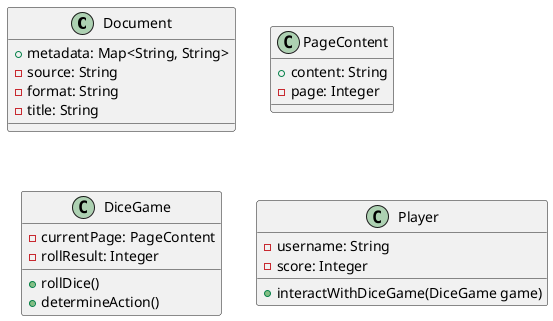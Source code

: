 @startuml

class Document {
    + metadata: Map<String, String>
    - source: String
    - format: String
    - title: String
}

class PageContent {
    + content: String
    - page: Integer
}

class DiceGame {
    - currentPage: PageContent
    - rollResult: Integer

    + rollDice()
    + determineAction()
}

class Player {
    - username: String
    - score: Integer

    + interactWithDiceGame(DiceGame game)
}

@enduml
